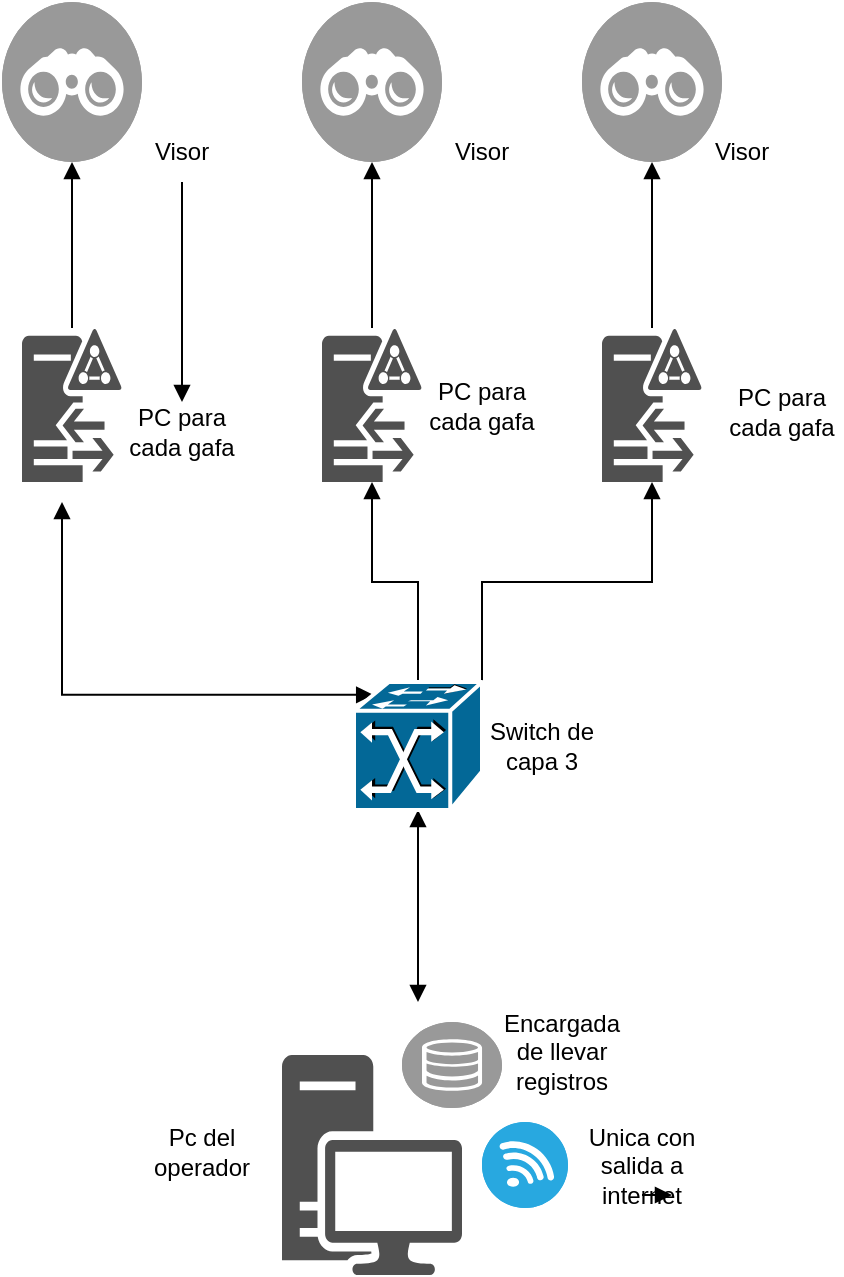 <mxfile version="20.8.20" type="github">
  <diagram name="Page-1" id="WQI5bZu12epmJRozoInr">
    <mxGraphModel dx="758" dy="754" grid="1" gridSize="10" guides="1" tooltips="1" connect="1" arrows="1" fold="1" page="1" pageScale="1" pageWidth="850" pageHeight="1100" math="0" shadow="0">
      <root>
        <mxCell id="0" />
        <mxCell id="1" parent="0" />
        <mxCell id="3GFq1iwlDTKyWpZTr4OC-1" value="" style="fillColor=#999999;verticalLabelPosition=bottom;sketch=0;html=1;strokeColor=#ffffff;verticalAlign=top;align=center;points=[[0.145,0.145,0],[0.5,0,0],[0.855,0.145,0],[1,0.5,0],[0.855,0.855,0],[0.5,1,0],[0.145,0.855,0],[0,0.5,0]];pointerEvents=1;shape=mxgraph.cisco_safe.compositeIcon;bgIcon=ellipse;resIcon=mxgraph.cisco_safe.capability.host_context;" vertex="1" parent="1">
          <mxGeometry x="90" y="30" width="70" height="80" as="geometry" />
        </mxCell>
        <mxCell id="3GFq1iwlDTKyWpZTr4OC-2" value="" style="fillColor=#999999;verticalLabelPosition=bottom;sketch=0;html=1;strokeColor=#ffffff;verticalAlign=top;align=center;points=[[0.145,0.145,0],[0.5,0,0],[0.855,0.145,0],[1,0.5,0],[0.855,0.855,0],[0.5,1,0],[0.145,0.855,0],[0,0.5,0]];pointerEvents=1;shape=mxgraph.cisco_safe.compositeIcon;bgIcon=ellipse;resIcon=mxgraph.cisco_safe.capability.storage;" vertex="1" parent="1">
          <mxGeometry x="290" y="540" width="50" height="43" as="geometry" />
        </mxCell>
        <mxCell id="3GFq1iwlDTKyWpZTr4OC-6" value="" style="sketch=0;pointerEvents=1;shadow=0;dashed=0;html=1;strokeColor=none;fillColor=#505050;labelPosition=center;verticalLabelPosition=bottom;verticalAlign=top;outlineConnect=0;align=center;shape=mxgraph.office.devices.workstation;" vertex="1" parent="1">
          <mxGeometry x="230" y="556.5" width="90" height="110" as="geometry" />
        </mxCell>
        <mxCell id="3GFq1iwlDTKyWpZTr4OC-14" style="edgeStyle=orthogonalEdgeStyle;rounded=0;orthogonalLoop=1;jettySize=auto;html=1;entryX=0.5;entryY=1;entryDx=0;entryDy=0;entryPerimeter=0;startArrow=none;startFill=0;endArrow=block;endFill=1;" edge="1" parent="1" source="3GFq1iwlDTKyWpZTr4OC-7" target="3GFq1iwlDTKyWpZTr4OC-1">
          <mxGeometry relative="1" as="geometry" />
        </mxCell>
        <mxCell id="3GFq1iwlDTKyWpZTr4OC-7" value="" style="sketch=0;pointerEvents=1;shadow=0;dashed=0;html=1;strokeColor=none;fillColor=#505050;labelPosition=center;verticalLabelPosition=bottom;verticalAlign=top;outlineConnect=0;align=center;shape=mxgraph.office.servers.active_directory_federation_services_proxy;" vertex="1" parent="1">
          <mxGeometry x="100" y="193" width="50" height="77" as="geometry" />
        </mxCell>
        <mxCell id="3GFq1iwlDTKyWpZTr4OC-9" value="" style="fillColor=#28A8E0;verticalLabelPosition=bottom;sketch=0;html=1;strokeColor=#ffffff;verticalAlign=top;align=center;points=[[0.145,0.145,0],[0.5,0,0],[0.855,0.145,0],[1,0.5,0],[0.855,0.855,0],[0.5,1,0],[0.145,0.855,0],[0,0.5,0]];pointerEvents=1;shape=mxgraph.cisco_safe.compositeIcon;bgIcon=ellipse;resIcon=mxgraph.cisco_safe.capability.wireless_connection;" vertex="1" parent="1">
          <mxGeometry x="330" y="590" width="43" height="43" as="geometry" />
        </mxCell>
        <mxCell id="3GFq1iwlDTKyWpZTr4OC-12" style="edgeStyle=orthogonalEdgeStyle;rounded=0;orthogonalLoop=1;jettySize=auto;html=1;exitX=0.5;exitY=1;exitDx=0;exitDy=0;exitPerimeter=0;endArrow=block;endFill=1;startArrow=block;startFill=1;" edge="1" parent="1" source="3GFq1iwlDTKyWpZTr4OC-10">
          <mxGeometry relative="1" as="geometry">
            <mxPoint x="298" y="530" as="targetPoint" />
          </mxGeometry>
        </mxCell>
        <mxCell id="3GFq1iwlDTKyWpZTr4OC-13" style="edgeStyle=orthogonalEdgeStyle;rounded=0;orthogonalLoop=1;jettySize=auto;html=1;exitX=0.15;exitY=0.1;exitDx=0;exitDy=0;exitPerimeter=0;startArrow=block;startFill=1;endArrow=block;endFill=1;" edge="1" parent="1" source="3GFq1iwlDTKyWpZTr4OC-10">
          <mxGeometry relative="1" as="geometry">
            <mxPoint x="120" y="280" as="targetPoint" />
            <Array as="points">
              <mxPoint x="120" y="376" />
            </Array>
          </mxGeometry>
        </mxCell>
        <mxCell id="3GFq1iwlDTKyWpZTr4OC-21" style="edgeStyle=orthogonalEdgeStyle;rounded=0;orthogonalLoop=1;jettySize=auto;html=1;exitX=0.5;exitY=0;exitDx=0;exitDy=0;exitPerimeter=0;startArrow=none;startFill=0;endArrow=block;endFill=1;" edge="1" parent="1" source="3GFq1iwlDTKyWpZTr4OC-10" target="3GFq1iwlDTKyWpZTr4OC-17">
          <mxGeometry relative="1" as="geometry" />
        </mxCell>
        <mxCell id="3GFq1iwlDTKyWpZTr4OC-22" style="edgeStyle=orthogonalEdgeStyle;rounded=0;orthogonalLoop=1;jettySize=auto;html=1;exitX=1;exitY=0;exitDx=0;exitDy=0;exitPerimeter=0;startArrow=none;startFill=0;endArrow=block;endFill=1;" edge="1" parent="1" source="3GFq1iwlDTKyWpZTr4OC-10" target="3GFq1iwlDTKyWpZTr4OC-20">
          <mxGeometry relative="1" as="geometry" />
        </mxCell>
        <mxCell id="3GFq1iwlDTKyWpZTr4OC-10" value="" style="shape=mxgraph.cisco.switches.atm_fast_gigabit_etherswitch;sketch=0;html=1;pointerEvents=1;dashed=0;fillColor=#036897;strokeColor=#ffffff;strokeWidth=2;verticalLabelPosition=bottom;verticalAlign=top;align=center;outlineConnect=0;" vertex="1" parent="1">
          <mxGeometry x="266" y="370" width="64" height="64" as="geometry" />
        </mxCell>
        <mxCell id="3GFq1iwlDTKyWpZTr4OC-15" value="" style="fillColor=#999999;verticalLabelPosition=bottom;sketch=0;html=1;strokeColor=#ffffff;verticalAlign=top;align=center;points=[[0.145,0.145,0],[0.5,0,0],[0.855,0.145,0],[1,0.5,0],[0.855,0.855,0],[0.5,1,0],[0.145,0.855,0],[0,0.5,0]];pointerEvents=1;shape=mxgraph.cisco_safe.compositeIcon;bgIcon=ellipse;resIcon=mxgraph.cisco_safe.capability.host_context;" vertex="1" parent="1">
          <mxGeometry x="240" y="30" width="70" height="80" as="geometry" />
        </mxCell>
        <mxCell id="3GFq1iwlDTKyWpZTr4OC-16" style="edgeStyle=orthogonalEdgeStyle;rounded=0;orthogonalLoop=1;jettySize=auto;html=1;entryX=0.5;entryY=1;entryDx=0;entryDy=0;entryPerimeter=0;startArrow=none;startFill=0;endArrow=block;endFill=1;" edge="1" parent="1" source="3GFq1iwlDTKyWpZTr4OC-17" target="3GFq1iwlDTKyWpZTr4OC-15">
          <mxGeometry relative="1" as="geometry" />
        </mxCell>
        <mxCell id="3GFq1iwlDTKyWpZTr4OC-17" value="" style="sketch=0;pointerEvents=1;shadow=0;dashed=0;html=1;strokeColor=none;fillColor=#505050;labelPosition=center;verticalLabelPosition=bottom;verticalAlign=top;outlineConnect=0;align=center;shape=mxgraph.office.servers.active_directory_federation_services_proxy;" vertex="1" parent="1">
          <mxGeometry x="250" y="193" width="50" height="77" as="geometry" />
        </mxCell>
        <mxCell id="3GFq1iwlDTKyWpZTr4OC-18" value="" style="fillColor=#999999;verticalLabelPosition=bottom;sketch=0;html=1;strokeColor=#ffffff;verticalAlign=top;align=center;points=[[0.145,0.145,0],[0.5,0,0],[0.855,0.145,0],[1,0.5,0],[0.855,0.855,0],[0.5,1,0],[0.145,0.855,0],[0,0.5,0]];pointerEvents=1;shape=mxgraph.cisco_safe.compositeIcon;bgIcon=ellipse;resIcon=mxgraph.cisco_safe.capability.host_context;" vertex="1" parent="1">
          <mxGeometry x="380" y="30" width="70" height="80" as="geometry" />
        </mxCell>
        <mxCell id="3GFq1iwlDTKyWpZTr4OC-19" style="edgeStyle=orthogonalEdgeStyle;rounded=0;orthogonalLoop=1;jettySize=auto;html=1;entryX=0.5;entryY=1;entryDx=0;entryDy=0;entryPerimeter=0;startArrow=none;startFill=0;endArrow=block;endFill=1;" edge="1" parent="1" source="3GFq1iwlDTKyWpZTr4OC-20" target="3GFq1iwlDTKyWpZTr4OC-18">
          <mxGeometry relative="1" as="geometry" />
        </mxCell>
        <mxCell id="3GFq1iwlDTKyWpZTr4OC-20" value="" style="sketch=0;pointerEvents=1;shadow=0;dashed=0;html=1;strokeColor=none;fillColor=#505050;labelPosition=center;verticalLabelPosition=bottom;verticalAlign=top;outlineConnect=0;align=center;shape=mxgraph.office.servers.active_directory_federation_services_proxy;" vertex="1" parent="1">
          <mxGeometry x="390" y="193" width="50" height="77" as="geometry" />
        </mxCell>
        <mxCell id="3GFq1iwlDTKyWpZTr4OC-23" value="Pc del operador" style="text;html=1;strokeColor=none;fillColor=none;align=center;verticalAlign=middle;whiteSpace=wrap;rounded=0;" vertex="1" parent="1">
          <mxGeometry x="160" y="590" width="60" height="30" as="geometry" />
        </mxCell>
        <mxCell id="3GFq1iwlDTKyWpZTr4OC-24" value="Encargada de llevar registros" style="text;html=1;strokeColor=none;fillColor=none;align=center;verticalAlign=middle;whiteSpace=wrap;rounded=0;" vertex="1" parent="1">
          <mxGeometry x="340" y="540" width="60" height="30" as="geometry" />
        </mxCell>
        <mxCell id="3GFq1iwlDTKyWpZTr4OC-25" value="Unica con salida a internet" style="text;html=1;strokeColor=none;fillColor=none;align=center;verticalAlign=middle;whiteSpace=wrap;rounded=0;" vertex="1" parent="1">
          <mxGeometry x="380" y="596.5" width="60" height="30" as="geometry" />
        </mxCell>
        <mxCell id="3GFq1iwlDTKyWpZTr4OC-26" style="edgeStyle=orthogonalEdgeStyle;rounded=0;orthogonalLoop=1;jettySize=auto;html=1;exitX=0.5;exitY=1;exitDx=0;exitDy=0;entryX=0.75;entryY=1;entryDx=0;entryDy=0;startArrow=none;startFill=0;endArrow=block;endFill=1;" edge="1" parent="1" source="3GFq1iwlDTKyWpZTr4OC-25" target="3GFq1iwlDTKyWpZTr4OC-25">
          <mxGeometry relative="1" as="geometry" />
        </mxCell>
        <mxCell id="3GFq1iwlDTKyWpZTr4OC-27" value="PC para cada gafa" style="text;html=1;strokeColor=none;fillColor=none;align=center;verticalAlign=middle;whiteSpace=wrap;rounded=0;" vertex="1" parent="1">
          <mxGeometry x="150" y="230" width="60" height="30" as="geometry" />
        </mxCell>
        <mxCell id="3GFq1iwlDTKyWpZTr4OC-28" value="PC para cada gafa" style="text;html=1;strokeColor=none;fillColor=none;align=center;verticalAlign=middle;whiteSpace=wrap;rounded=0;" vertex="1" parent="1">
          <mxGeometry x="450" y="220" width="60" height="30" as="geometry" />
        </mxCell>
        <mxCell id="3GFq1iwlDTKyWpZTr4OC-29" value="PC para cada gafa" style="text;html=1;strokeColor=none;fillColor=none;align=center;verticalAlign=middle;whiteSpace=wrap;rounded=0;" vertex="1" parent="1">
          <mxGeometry x="300" y="216.5" width="60" height="30" as="geometry" />
        </mxCell>
        <mxCell id="3GFq1iwlDTKyWpZTr4OC-31" value="" style="edgeStyle=orthogonalEdgeStyle;rounded=0;orthogonalLoop=1;jettySize=auto;html=1;startArrow=none;startFill=0;endArrow=block;endFill=1;" edge="1" parent="1" source="3GFq1iwlDTKyWpZTr4OC-30" target="3GFq1iwlDTKyWpZTr4OC-27">
          <mxGeometry relative="1" as="geometry" />
        </mxCell>
        <mxCell id="3GFq1iwlDTKyWpZTr4OC-30" value="Visor" style="text;html=1;strokeColor=none;fillColor=none;align=center;verticalAlign=middle;whiteSpace=wrap;rounded=0;" vertex="1" parent="1">
          <mxGeometry x="150" y="90" width="60" height="30" as="geometry" />
        </mxCell>
        <mxCell id="3GFq1iwlDTKyWpZTr4OC-32" value="Visor" style="text;html=1;strokeColor=none;fillColor=none;align=center;verticalAlign=middle;whiteSpace=wrap;rounded=0;" vertex="1" parent="1">
          <mxGeometry x="300" y="90" width="60" height="30" as="geometry" />
        </mxCell>
        <mxCell id="3GFq1iwlDTKyWpZTr4OC-33" value="Visor" style="text;html=1;strokeColor=none;fillColor=none;align=center;verticalAlign=middle;whiteSpace=wrap;rounded=0;" vertex="1" parent="1">
          <mxGeometry x="430" y="90" width="60" height="30" as="geometry" />
        </mxCell>
        <mxCell id="3GFq1iwlDTKyWpZTr4OC-34" value="Switch de capa 3" style="text;html=1;strokeColor=none;fillColor=none;align=center;verticalAlign=middle;whiteSpace=wrap;rounded=0;" vertex="1" parent="1">
          <mxGeometry x="330" y="387" width="60" height="30" as="geometry" />
        </mxCell>
      </root>
    </mxGraphModel>
  </diagram>
</mxfile>
